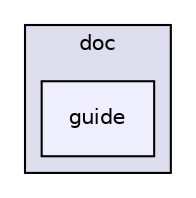 digraph "doc/guide" {
  compound=true
  node [ fontsize="10", fontname="Helvetica"];
  edge [ labelfontsize="10", labelfontname="Helvetica"];
  subgraph clusterdir_822a62d130d1912db2773e26ec755631 {
    graph [ bgcolor="#ddddee", pencolor="black", label="doc" fontname="Helvetica", fontsize="10", URL="dir_822a62d130d1912db2773e26ec755631.html"]
  dir_2eb14df3bcf5911695476ae35171ea9c [shape=box, label="guide", style="filled", fillcolor="#eeeeff", pencolor="black", URL="dir_2eb14df3bcf5911695476ae35171ea9c.html"];
  }
}
